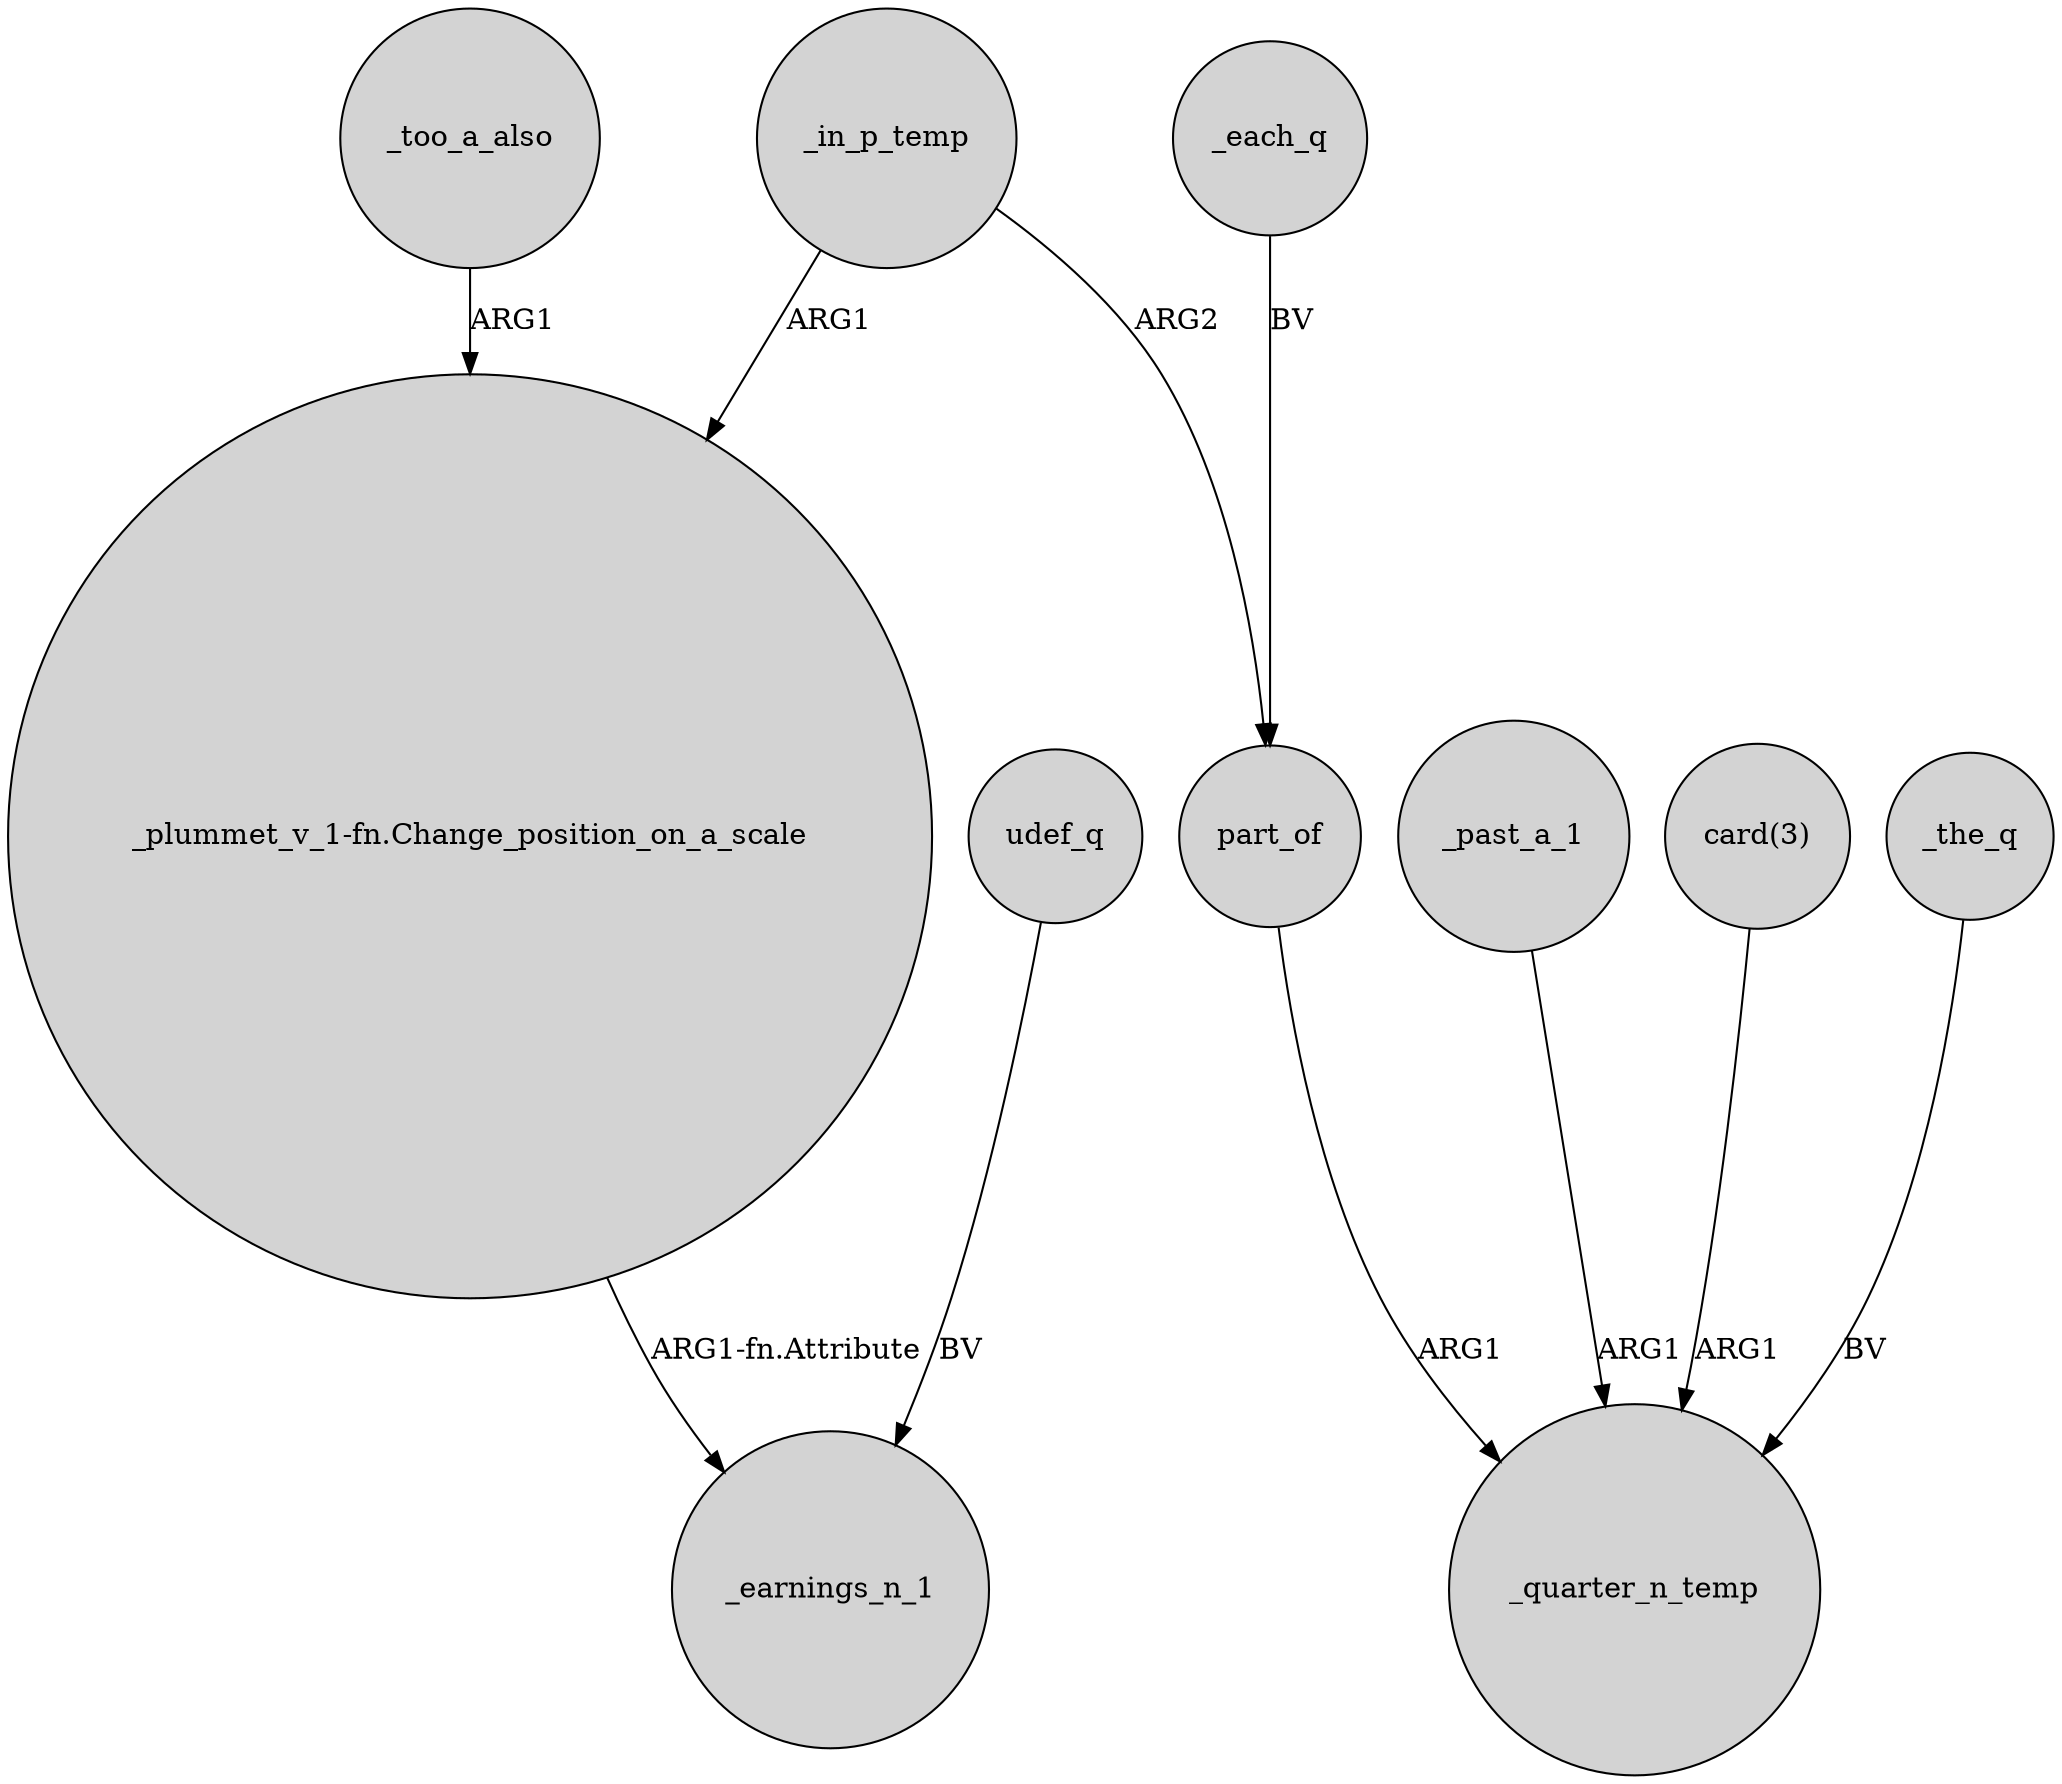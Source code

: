 digraph {
	node [shape=circle style=filled]
	_too_a_also -> "_plummet_v_1-fn.Change_position_on_a_scale" [label=ARG1]
	udef_q -> _earnings_n_1 [label=BV]
	_in_p_temp -> "_plummet_v_1-fn.Change_position_on_a_scale" [label=ARG1]
	"_plummet_v_1-fn.Change_position_on_a_scale" -> _earnings_n_1 [label="ARG1-fn.Attribute"]
	_past_a_1 -> _quarter_n_temp [label=ARG1]
	"card(3)" -> _quarter_n_temp [label=ARG1]
	_in_p_temp -> part_of [label=ARG2]
	_the_q -> _quarter_n_temp [label=BV]
	part_of -> _quarter_n_temp [label=ARG1]
	_each_q -> part_of [label=BV]
}
